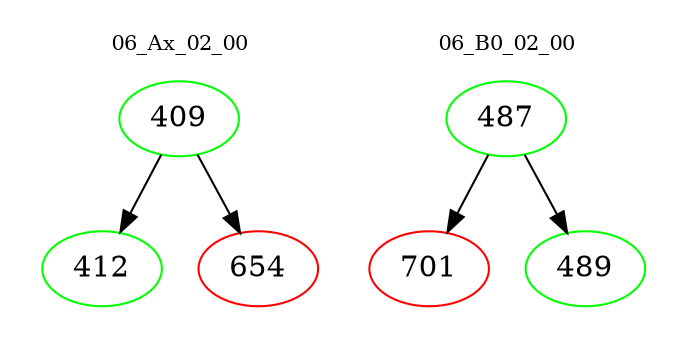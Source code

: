 digraph{
subgraph cluster_0 {
color = white
label = "06_Ax_02_00";
fontsize=10;
T0_409 [label="409", color="green"]
T0_409 -> T0_412 [color="black"]
T0_412 [label="412", color="green"]
T0_409 -> T0_654 [color="black"]
T0_654 [label="654", color="red"]
}
subgraph cluster_1 {
color = white
label = "06_B0_02_00";
fontsize=10;
T1_487 [label="487", color="green"]
T1_487 -> T1_701 [color="black"]
T1_701 [label="701", color="red"]
T1_487 -> T1_489 [color="black"]
T1_489 [label="489", color="green"]
}
}
